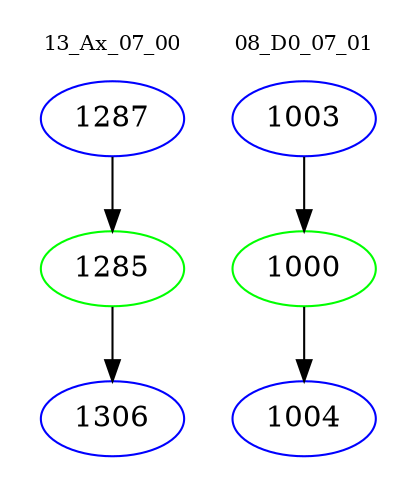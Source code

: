 digraph{
subgraph cluster_0 {
color = white
label = "13_Ax_07_00";
fontsize=10;
T0_1287 [label="1287", color="blue"]
T0_1287 -> T0_1285 [color="black"]
T0_1285 [label="1285", color="green"]
T0_1285 -> T0_1306 [color="black"]
T0_1306 [label="1306", color="blue"]
}
subgraph cluster_1 {
color = white
label = "08_D0_07_01";
fontsize=10;
T1_1003 [label="1003", color="blue"]
T1_1003 -> T1_1000 [color="black"]
T1_1000 [label="1000", color="green"]
T1_1000 -> T1_1004 [color="black"]
T1_1004 [label="1004", color="blue"]
}
}
